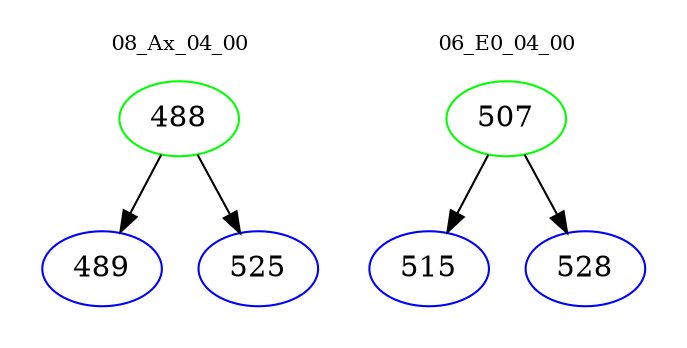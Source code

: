 digraph{
subgraph cluster_0 {
color = white
label = "08_Ax_04_00";
fontsize=10;
T0_488 [label="488", color="green"]
T0_488 -> T0_489 [color="black"]
T0_489 [label="489", color="blue"]
T0_488 -> T0_525 [color="black"]
T0_525 [label="525", color="blue"]
}
subgraph cluster_1 {
color = white
label = "06_E0_04_00";
fontsize=10;
T1_507 [label="507", color="green"]
T1_507 -> T1_515 [color="black"]
T1_515 [label="515", color="blue"]
T1_507 -> T1_528 [color="black"]
T1_528 [label="528", color="blue"]
}
}
